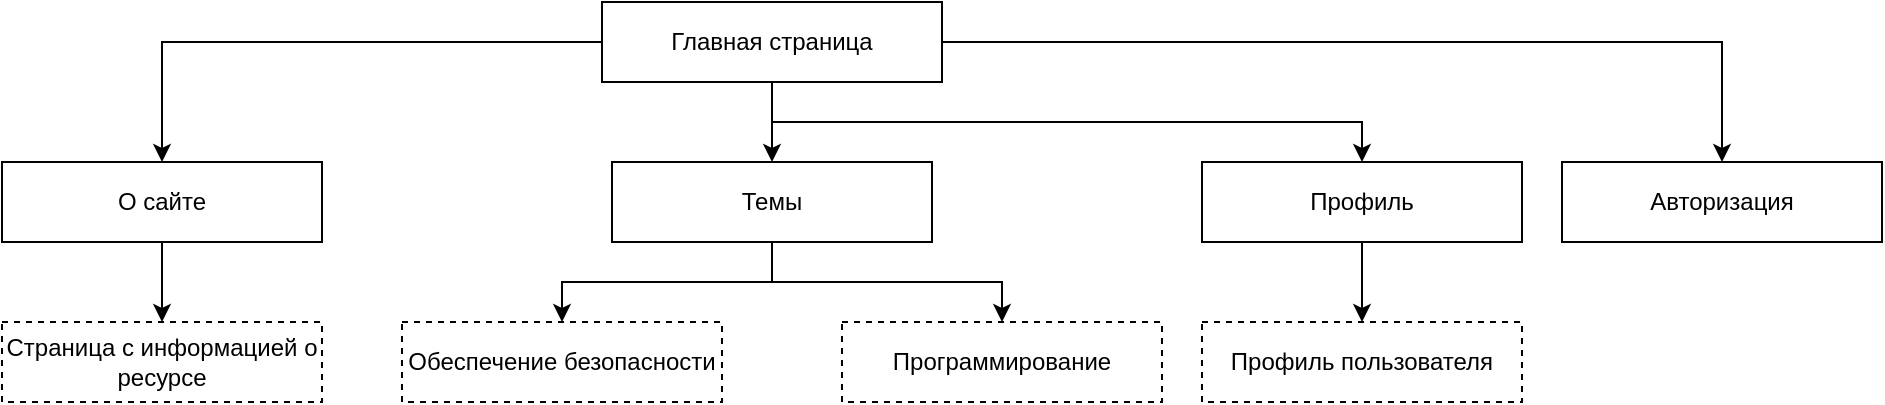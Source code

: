 <mxfile version="20.4.0" type="github">
  <diagram id="BzRdHmOQz4b6kzRNyekA" name="Страница 1">
    <mxGraphModel dx="474" dy="265" grid="1" gridSize="10" guides="1" tooltips="1" connect="1" arrows="1" fold="1" page="1" pageScale="1" pageWidth="2336" pageHeight="1654" math="0" shadow="0">
      <root>
        <mxCell id="0" />
        <mxCell id="1" parent="0" />
        <mxCell id="JQWZ0Ph1uPiR5GWlzoZJ-6" style="edgeStyle=orthogonalEdgeStyle;rounded=0;orthogonalLoop=1;jettySize=auto;html=1;entryX=0.5;entryY=0;entryDx=0;entryDy=0;" parent="1" source="JQWZ0Ph1uPiR5GWlzoZJ-1" target="JQWZ0Ph1uPiR5GWlzoZJ-2" edge="1">
          <mxGeometry relative="1" as="geometry" />
        </mxCell>
        <mxCell id="JQWZ0Ph1uPiR5GWlzoZJ-7" style="edgeStyle=orthogonalEdgeStyle;rounded=0;orthogonalLoop=1;jettySize=auto;html=1;exitX=0.5;exitY=1;exitDx=0;exitDy=0;" parent="1" source="JQWZ0Ph1uPiR5GWlzoZJ-1" target="JQWZ0Ph1uPiR5GWlzoZJ-3" edge="1">
          <mxGeometry relative="1" as="geometry" />
        </mxCell>
        <mxCell id="JQWZ0Ph1uPiR5GWlzoZJ-8" style="edgeStyle=orthogonalEdgeStyle;rounded=0;orthogonalLoop=1;jettySize=auto;html=1;exitX=1;exitY=0.5;exitDx=0;exitDy=0;entryX=0.5;entryY=0;entryDx=0;entryDy=0;" parent="1" source="JQWZ0Ph1uPiR5GWlzoZJ-1" target="JQWZ0Ph1uPiR5GWlzoZJ-5" edge="1">
          <mxGeometry relative="1" as="geometry" />
        </mxCell>
        <mxCell id="JQWZ0Ph1uPiR5GWlzoZJ-9" style="edgeStyle=orthogonalEdgeStyle;rounded=0;orthogonalLoop=1;jettySize=auto;html=1;exitX=0.5;exitY=1;exitDx=0;exitDy=0;entryX=0.5;entryY=0;entryDx=0;entryDy=0;" parent="1" source="JQWZ0Ph1uPiR5GWlzoZJ-1" target="JQWZ0Ph1uPiR5GWlzoZJ-4" edge="1">
          <mxGeometry relative="1" as="geometry" />
        </mxCell>
        <mxCell id="JQWZ0Ph1uPiR5GWlzoZJ-1" value="Главная страница" style="rounded=0;whiteSpace=wrap;html=1;" parent="1" vertex="1">
          <mxGeometry x="580" y="200" width="170" height="40" as="geometry" />
        </mxCell>
        <mxCell id="NNqMqbl_Nkgg2ZdsyKyt-2" style="edgeStyle=orthogonalEdgeStyle;rounded=0;orthogonalLoop=1;jettySize=auto;html=1;exitX=0.5;exitY=1;exitDx=0;exitDy=0;entryX=0.5;entryY=0;entryDx=0;entryDy=0;" edge="1" parent="1" source="JQWZ0Ph1uPiR5GWlzoZJ-2" target="NNqMqbl_Nkgg2ZdsyKyt-1">
          <mxGeometry relative="1" as="geometry" />
        </mxCell>
        <mxCell id="JQWZ0Ph1uPiR5GWlzoZJ-2" value="О сайте" style="rounded=0;whiteSpace=wrap;html=1;" parent="1" vertex="1">
          <mxGeometry x="280" y="280" width="160" height="40" as="geometry" />
        </mxCell>
        <mxCell id="JQWZ0Ph1uPiR5GWlzoZJ-11" style="edgeStyle=orthogonalEdgeStyle;rounded=0;orthogonalLoop=1;jettySize=auto;html=1;exitX=0.5;exitY=1;exitDx=0;exitDy=0;" parent="1" source="JQWZ0Ph1uPiR5GWlzoZJ-3" target="JQWZ0Ph1uPiR5GWlzoZJ-10" edge="1">
          <mxGeometry relative="1" as="geometry" />
        </mxCell>
        <mxCell id="NNqMqbl_Nkgg2ZdsyKyt-4" style="edgeStyle=orthogonalEdgeStyle;rounded=0;orthogonalLoop=1;jettySize=auto;html=1;exitX=0.5;exitY=1;exitDx=0;exitDy=0;" edge="1" parent="1" source="JQWZ0Ph1uPiR5GWlzoZJ-3" target="NNqMqbl_Nkgg2ZdsyKyt-3">
          <mxGeometry relative="1" as="geometry" />
        </mxCell>
        <mxCell id="JQWZ0Ph1uPiR5GWlzoZJ-3" value="&lt;font style=&quot;vertical-align: inherit;&quot;&gt;&lt;font style=&quot;vertical-align: inherit;&quot;&gt;Темы&lt;/font&gt;&lt;/font&gt;" style="rounded=0;whiteSpace=wrap;html=1;" parent="1" vertex="1">
          <mxGeometry x="585" y="280" width="160" height="40" as="geometry" />
        </mxCell>
        <mxCell id="JQWZ0Ph1uPiR5GWlzoZJ-15" style="edgeStyle=orthogonalEdgeStyle;rounded=0;orthogonalLoop=1;jettySize=auto;html=1;exitX=0.5;exitY=1;exitDx=0;exitDy=0;entryX=0.5;entryY=0;entryDx=0;entryDy=0;" parent="1" source="JQWZ0Ph1uPiR5GWlzoZJ-4" target="JQWZ0Ph1uPiR5GWlzoZJ-14" edge="1">
          <mxGeometry relative="1" as="geometry" />
        </mxCell>
        <mxCell id="JQWZ0Ph1uPiR5GWlzoZJ-4" value="Профиль" style="rounded=0;whiteSpace=wrap;html=1;" parent="1" vertex="1">
          <mxGeometry x="880" y="280" width="160" height="40" as="geometry" />
        </mxCell>
        <mxCell id="JQWZ0Ph1uPiR5GWlzoZJ-5" value="Авторизация" style="rounded=0;whiteSpace=wrap;html=1;" parent="1" vertex="1">
          <mxGeometry x="1060" y="280" width="160" height="40" as="geometry" />
        </mxCell>
        <mxCell id="JQWZ0Ph1uPiR5GWlzoZJ-10" value="Обеспечение безопасности" style="rounded=0;whiteSpace=wrap;html=1;dashed=1;" parent="1" vertex="1">
          <mxGeometry x="480" y="360" width="160" height="40" as="geometry" />
        </mxCell>
        <mxCell id="JQWZ0Ph1uPiR5GWlzoZJ-14" value="&lt;font style=&quot;vertical-align: inherit;&quot;&gt;&lt;font style=&quot;vertical-align: inherit;&quot;&gt;Профиль пользователя&lt;/font&gt;&lt;/font&gt;" style="rounded=0;whiteSpace=wrap;html=1;dashed=1;" parent="1" vertex="1">
          <mxGeometry x="880" y="360" width="160" height="40" as="geometry" />
        </mxCell>
        <mxCell id="NNqMqbl_Nkgg2ZdsyKyt-1" value="&lt;font style=&quot;vertical-align: inherit;&quot;&gt;&lt;font style=&quot;vertical-align: inherit;&quot;&gt;Страница с информацией о ресурсе&lt;/font&gt;&lt;/font&gt;" style="rounded=0;whiteSpace=wrap;html=1;dashed=1;" vertex="1" parent="1">
          <mxGeometry x="280" y="360" width="160" height="40" as="geometry" />
        </mxCell>
        <mxCell id="NNqMqbl_Nkgg2ZdsyKyt-3" value="&lt;font style=&quot;vertical-align: inherit;&quot;&gt;&lt;font style=&quot;vertical-align: inherit;&quot;&gt;Программирование&lt;/font&gt;&lt;/font&gt;" style="rounded=0;whiteSpace=wrap;html=1;dashed=1;" vertex="1" parent="1">
          <mxGeometry x="700" y="360" width="160" height="40" as="geometry" />
        </mxCell>
      </root>
    </mxGraphModel>
  </diagram>
</mxfile>

